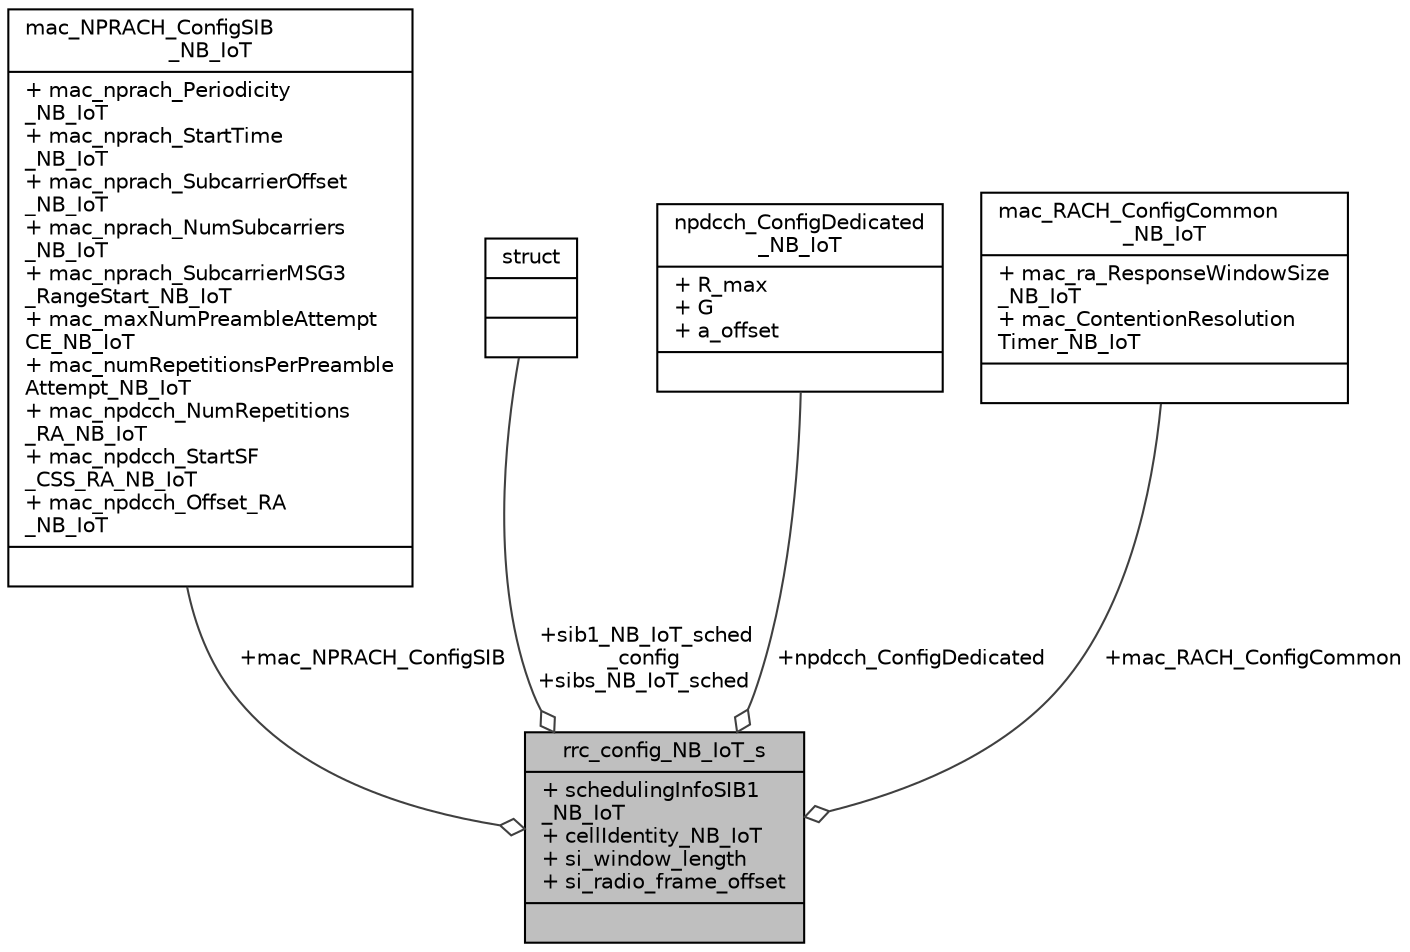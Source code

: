 digraph "rrc_config_NB_IoT_s"
{
 // LATEX_PDF_SIZE
  edge [fontname="Helvetica",fontsize="10",labelfontname="Helvetica",labelfontsize="10"];
  node [fontname="Helvetica",fontsize="10",shape=record];
  Node1 [label="{rrc_config_NB_IoT_s\n|+ schedulingInfoSIB1\l_NB_IoT\l+ cellIdentity_NB_IoT\l+ si_window_length\l+ si_radio_frame_offset\l|}",height=0.2,width=0.4,color="black", fillcolor="grey75", style="filled", fontcolor="black",tooltip=" "];
  Node2 -> Node1 [color="grey25",fontsize="10",style="solid",label=" +mac_NPRACH_ConfigSIB" ,arrowhead="odiamond",fontname="Helvetica"];
  Node2 [label="{mac_NPRACH_ConfigSIB\l_NB_IoT\n|+ mac_nprach_Periodicity\l_NB_IoT\l+ mac_nprach_StartTime\l_NB_IoT\l+ mac_nprach_SubcarrierOffset\l_NB_IoT\l+ mac_nprach_NumSubcarriers\l_NB_IoT\l+ mac_nprach_SubcarrierMSG3\l_RangeStart_NB_IoT\l+ mac_maxNumPreambleAttempt\lCE_NB_IoT\l+ mac_numRepetitionsPerPreamble\lAttempt_NB_IoT\l+ mac_npdcch_NumRepetitions\l_RA_NB_IoT\l+ mac_npdcch_StartSF\l_CSS_RA_NB_IoT\l+ mac_npdcch_Offset_RA\l_NB_IoT\l|}",height=0.2,width=0.4,color="black", fillcolor="white", style="filled",URL="$structmac__NPRACH__ConfigSIB__NB__IoT.html",tooltip=" "];
  Node3 -> Node1 [color="grey25",fontsize="10",style="solid",label=" +sib1_NB_IoT_sched\l_config\n+sibs_NB_IoT_sched" ,arrowhead="odiamond",fontname="Helvetica"];
  Node3 [label="{struct\n||}",height=0.2,width=0.4,color="black", fillcolor="white", style="filled",URL="$structstruct.html",tooltip="holds vehicle id and initial pointer to the head of the linked list in hastable"];
  Node4 -> Node1 [color="grey25",fontsize="10",style="solid",label=" +npdcch_ConfigDedicated" ,arrowhead="odiamond",fontname="Helvetica"];
  Node4 [label="{npdcch_ConfigDedicated\l_NB_IoT\n|+ R_max\l+ G\l+ a_offset\l|}",height=0.2,width=0.4,color="black", fillcolor="white", style="filled",URL="$structnpdcch__ConfigDedicated__NB__IoT.html",tooltip=" "];
  Node5 -> Node1 [color="grey25",fontsize="10",style="solid",label=" +mac_RACH_ConfigCommon" ,arrowhead="odiamond",fontname="Helvetica"];
  Node5 [label="{mac_RACH_ConfigCommon\l_NB_IoT\n|+ mac_ra_ResponseWindowSize\l_NB_IoT\l+ mac_ContentionResolution\lTimer_NB_IoT\l|}",height=0.2,width=0.4,color="black", fillcolor="white", style="filled",URL="$structmac__RACH__ConfigCommon__NB__IoT.html",tooltip=" "];
}
